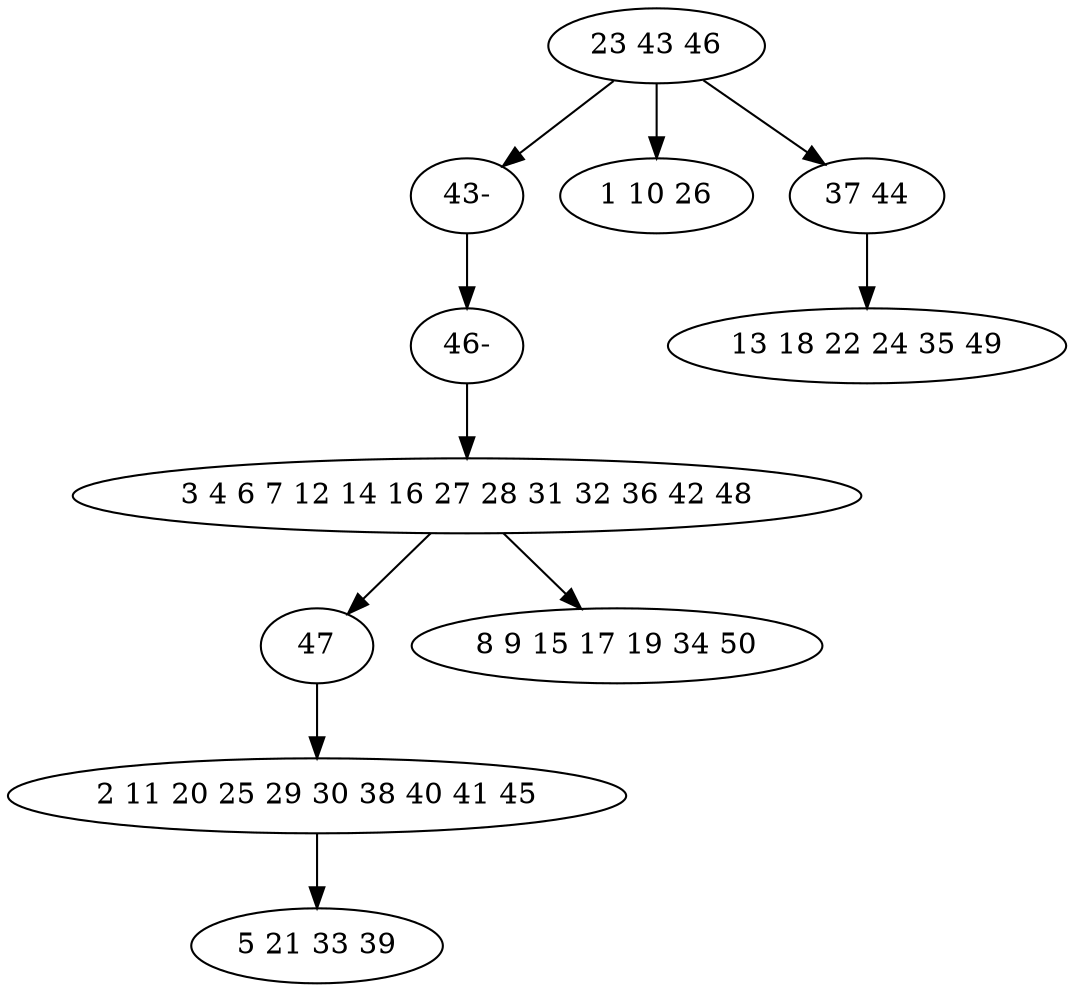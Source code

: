 digraph true_tree {
	"0" -> "9"
	"1" -> "2"
	"0" -> "3"
	"2" -> "4"
	"4" -> "5"
	"1" -> "6"
	"0" -> "7"
	"7" -> "8"
	"9" -> "10"
	"10" -> "1"
	"0" [label="23 43 46"];
	"1" [label="3 4 6 7 12 14 16 27 28 31 32 36 42 48"];
	"2" [label="47"];
	"3" [label="1 10 26"];
	"4" [label="2 11 20 25 29 30 38 40 41 45"];
	"5" [label="5 21 33 39"];
	"6" [label="8 9 15 17 19 34 50"];
	"7" [label="37 44"];
	"8" [label="13 18 22 24 35 49"];
	"9" [label="43-"];
	"10" [label="46-"];
}
